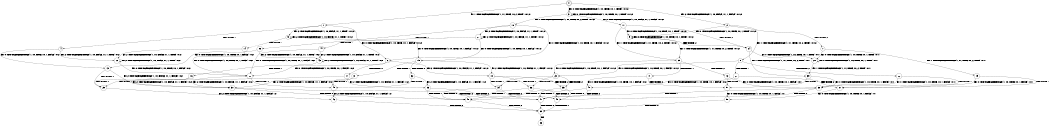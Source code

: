 digraph BCG {
size = "7, 10.5";
center = TRUE;
node [shape = circle];
0 [peripheries = 2];
0 -> 1 [label = "EX !1 !ATOMIC_EXCH_BRANCH (1, +1, TRUE, +0, 2, TRUE) !:0:1:2:"];
0 -> 2 [label = "EX !2 !ATOMIC_EXCH_BRANCH (1, +0, FALSE, +1, 1, FALSE) !:0:1:2:"];
0 -> 3 [label = "EX !0 !ATOMIC_EXCH_BRANCH (1, +0, TRUE, +0, 1, TRUE) !:0:1:2:"];
1 -> 4 [label = "TERMINATE !1"];
1 -> 5 [label = "EX !2 !ATOMIC_EXCH_BRANCH (1, +0, FALSE, +1, 1, TRUE) !:0:1:2:"];
1 -> 6 [label = "EX !0 !ATOMIC_EXCH_BRANCH (1, +0, TRUE, +0, 1, FALSE) !:0:1:2:"];
2 -> 7 [label = "TERMINATE !2"];
2 -> 8 [label = "EX !1 !ATOMIC_EXCH_BRANCH (1, +1, TRUE, +0, 2, TRUE) !:0:1:2:"];
2 -> 9 [label = "EX !0 !ATOMIC_EXCH_BRANCH (1, +0, TRUE, +0, 1, TRUE) !:0:1:2:"];
3 -> 10 [label = "EX !1 !ATOMIC_EXCH_BRANCH (1, +1, TRUE, +0, 2, TRUE) !:0:1:2:"];
3 -> 11 [label = "EX !2 !ATOMIC_EXCH_BRANCH (1, +0, FALSE, +1, 1, FALSE) !:0:1:2:"];
3 -> 3 [label = "EX !0 !ATOMIC_EXCH_BRANCH (1, +0, TRUE, +0, 1, TRUE) !:0:1:2:"];
4 -> 12 [label = "EX !2 !ATOMIC_EXCH_BRANCH (1, +0, FALSE, +1, 1, TRUE) !:0:2:"];
4 -> 13 [label = "EX !0 !ATOMIC_EXCH_BRANCH (1, +0, TRUE, +0, 1, FALSE) !:0:2:"];
5 -> 14 [label = "TERMINATE !1"];
5 -> 15 [label = "EX !0 !ATOMIC_EXCH_BRANCH (1, +0, TRUE, +0, 1, FALSE) !:0:1:2:"];
5 -> 5 [label = "EX !2 !ATOMIC_EXCH_BRANCH (1, +0, FALSE, +1, 1, TRUE) !:0:1:2:"];
6 -> 16 [label = "TERMINATE !1"];
6 -> 17 [label = "TERMINATE !0"];
6 -> 18 [label = "EX !2 !ATOMIC_EXCH_BRANCH (1, +0, FALSE, +1, 1, FALSE) !:0:1:2:"];
7 -> 19 [label = "EX !1 !ATOMIC_EXCH_BRANCH (1, +1, TRUE, +0, 2, TRUE) !:0:1:"];
7 -> 20 [label = "EX !0 !ATOMIC_EXCH_BRANCH (1, +0, TRUE, +0, 1, TRUE) !:0:1:"];
8 -> 21 [label = "TERMINATE !1"];
8 -> 22 [label = "TERMINATE !2"];
8 -> 23 [label = "EX !0 !ATOMIC_EXCH_BRANCH (1, +0, TRUE, +0, 1, FALSE) !:0:1:2:"];
9 -> 24 [label = "TERMINATE !2"];
9 -> 25 [label = "EX !1 !ATOMIC_EXCH_BRANCH (1, +1, TRUE, +0, 2, TRUE) !:0:1:2:"];
9 -> 9 [label = "EX !0 !ATOMIC_EXCH_BRANCH (1, +0, TRUE, +0, 1, TRUE) !:0:1:2:"];
10 -> 26 [label = "TERMINATE !1"];
10 -> 27 [label = "EX !2 !ATOMIC_EXCH_BRANCH (1, +0, FALSE, +1, 1, TRUE) !:0:1:2:"];
10 -> 6 [label = "EX !0 !ATOMIC_EXCH_BRANCH (1, +0, TRUE, +0, 1, FALSE) !:0:1:2:"];
11 -> 24 [label = "TERMINATE !2"];
11 -> 25 [label = "EX !1 !ATOMIC_EXCH_BRANCH (1, +1, TRUE, +0, 2, TRUE) !:0:1:2:"];
11 -> 9 [label = "EX !0 !ATOMIC_EXCH_BRANCH (1, +0, TRUE, +0, 1, TRUE) !:0:1:2:"];
12 -> 28 [label = "EX !0 !ATOMIC_EXCH_BRANCH (1, +0, TRUE, +0, 1, FALSE) !:0:2:"];
12 -> 12 [label = "EX !2 !ATOMIC_EXCH_BRANCH (1, +0, FALSE, +1, 1, TRUE) !:0:2:"];
13 -> 29 [label = "TERMINATE !0"];
13 -> 30 [label = "EX !2 !ATOMIC_EXCH_BRANCH (1, +0, FALSE, +1, 1, FALSE) !:0:2:"];
14 -> 28 [label = "EX !0 !ATOMIC_EXCH_BRANCH (1, +0, TRUE, +0, 1, FALSE) !:0:2:"];
14 -> 12 [label = "EX !2 !ATOMIC_EXCH_BRANCH (1, +0, FALSE, +1, 1, TRUE) !:0:2:"];
15 -> 31 [label = "TERMINATE !1"];
15 -> 32 [label = "TERMINATE !0"];
15 -> 18 [label = "EX !2 !ATOMIC_EXCH_BRANCH (1, +0, FALSE, +1, 1, FALSE) !:0:1:2:"];
16 -> 29 [label = "TERMINATE !0"];
16 -> 30 [label = "EX !2 !ATOMIC_EXCH_BRANCH (1, +0, FALSE, +1, 1, FALSE) !:0:2:"];
17 -> 29 [label = "TERMINATE !1"];
17 -> 33 [label = "EX !2 !ATOMIC_EXCH_BRANCH (1, +0, FALSE, +1, 1, FALSE) !:1:2:"];
18 -> 34 [label = "TERMINATE !1"];
18 -> 35 [label = "TERMINATE !2"];
18 -> 36 [label = "TERMINATE !0"];
19 -> 37 [label = "TERMINATE !1"];
19 -> 38 [label = "EX !0 !ATOMIC_EXCH_BRANCH (1, +0, TRUE, +0, 1, FALSE) !:0:1:"];
20 -> 39 [label = "EX !1 !ATOMIC_EXCH_BRANCH (1, +1, TRUE, +0, 2, TRUE) !:0:1:"];
20 -> 20 [label = "EX !0 !ATOMIC_EXCH_BRANCH (1, +0, TRUE, +0, 1, TRUE) !:0:1:"];
21 -> 37 [label = "TERMINATE !2"];
21 -> 40 [label = "EX !0 !ATOMIC_EXCH_BRANCH (1, +0, TRUE, +0, 1, FALSE) !:0:2:"];
22 -> 37 [label = "TERMINATE !1"];
22 -> 38 [label = "EX !0 !ATOMIC_EXCH_BRANCH (1, +0, TRUE, +0, 1, FALSE) !:0:1:"];
23 -> 34 [label = "TERMINATE !1"];
23 -> 35 [label = "TERMINATE !2"];
23 -> 36 [label = "TERMINATE !0"];
24 -> 39 [label = "EX !1 !ATOMIC_EXCH_BRANCH (1, +1, TRUE, +0, 2, TRUE) !:0:1:"];
24 -> 20 [label = "EX !0 !ATOMIC_EXCH_BRANCH (1, +0, TRUE, +0, 1, TRUE) !:0:1:"];
25 -> 41 [label = "TERMINATE !1"];
25 -> 42 [label = "TERMINATE !2"];
25 -> 23 [label = "EX !0 !ATOMIC_EXCH_BRANCH (1, +0, TRUE, +0, 1, FALSE) !:0:1:2:"];
26 -> 43 [label = "EX !2 !ATOMIC_EXCH_BRANCH (1, +0, FALSE, +1, 1, TRUE) !:0:2:"];
26 -> 13 [label = "EX !0 !ATOMIC_EXCH_BRANCH (1, +0, TRUE, +0, 1, FALSE) !:0:2:"];
27 -> 44 [label = "TERMINATE !1"];
27 -> 27 [label = "EX !2 !ATOMIC_EXCH_BRANCH (1, +0, FALSE, +1, 1, TRUE) !:0:1:2:"];
27 -> 15 [label = "EX !0 !ATOMIC_EXCH_BRANCH (1, +0, TRUE, +0, 1, FALSE) !:0:1:2:"];
28 -> 45 [label = "TERMINATE !0"];
28 -> 30 [label = "EX !2 !ATOMIC_EXCH_BRANCH (1, +0, FALSE, +1, 1, FALSE) !:0:2:"];
29 -> 46 [label = "EX !2 !ATOMIC_EXCH_BRANCH (1, +0, FALSE, +1, 1, FALSE) !:2:"];
30 -> 47 [label = "TERMINATE !2"];
30 -> 48 [label = "TERMINATE !0"];
31 -> 45 [label = "TERMINATE !0"];
31 -> 30 [label = "EX !2 !ATOMIC_EXCH_BRANCH (1, +0, FALSE, +1, 1, FALSE) !:0:2:"];
32 -> 45 [label = "TERMINATE !1"];
32 -> 33 [label = "EX !2 !ATOMIC_EXCH_BRANCH (1, +0, FALSE, +1, 1, FALSE) !:1:2:"];
33 -> 48 [label = "TERMINATE !1"];
33 -> 49 [label = "TERMINATE !2"];
34 -> 47 [label = "TERMINATE !2"];
34 -> 48 [label = "TERMINATE !0"];
35 -> 47 [label = "TERMINATE !1"];
35 -> 49 [label = "TERMINATE !0"];
36 -> 48 [label = "TERMINATE !1"];
36 -> 49 [label = "TERMINATE !2"];
37 -> 50 [label = "EX !0 !ATOMIC_EXCH_BRANCH (1, +0, TRUE, +0, 1, FALSE) !:0:"];
38 -> 47 [label = "TERMINATE !1"];
38 -> 49 [label = "TERMINATE !0"];
39 -> 51 [label = "TERMINATE !1"];
39 -> 38 [label = "EX !0 !ATOMIC_EXCH_BRANCH (1, +0, TRUE, +0, 1, FALSE) !:0:1:"];
40 -> 47 [label = "TERMINATE !2"];
40 -> 48 [label = "TERMINATE !0"];
41 -> 51 [label = "TERMINATE !2"];
41 -> 40 [label = "EX !0 !ATOMIC_EXCH_BRANCH (1, +0, TRUE, +0, 1, FALSE) !:0:2:"];
42 -> 51 [label = "TERMINATE !1"];
42 -> 38 [label = "EX !0 !ATOMIC_EXCH_BRANCH (1, +0, TRUE, +0, 1, FALSE) !:0:1:"];
43 -> 43 [label = "EX !2 !ATOMIC_EXCH_BRANCH (1, +0, FALSE, +1, 1, TRUE) !:0:2:"];
43 -> 28 [label = "EX !0 !ATOMIC_EXCH_BRANCH (1, +0, TRUE, +0, 1, FALSE) !:0:2:"];
44 -> 43 [label = "EX !2 !ATOMIC_EXCH_BRANCH (1, +0, FALSE, +1, 1, TRUE) !:0:2:"];
44 -> 28 [label = "EX !0 !ATOMIC_EXCH_BRANCH (1, +0, TRUE, +0, 1, FALSE) !:0:2:"];
45 -> 46 [label = "EX !2 !ATOMIC_EXCH_BRANCH (1, +0, FALSE, +1, 1, FALSE) !:2:"];
46 -> 52 [label = "TERMINATE !2"];
47 -> 52 [label = "TERMINATE !0"];
48 -> 52 [label = "TERMINATE !2"];
49 -> 52 [label = "TERMINATE !1"];
50 -> 52 [label = "TERMINATE !0"];
51 -> 50 [label = "EX !0 !ATOMIC_EXCH_BRANCH (1, +0, TRUE, +0, 1, FALSE) !:0:"];
52 -> 53 [label = "exit"];
}

